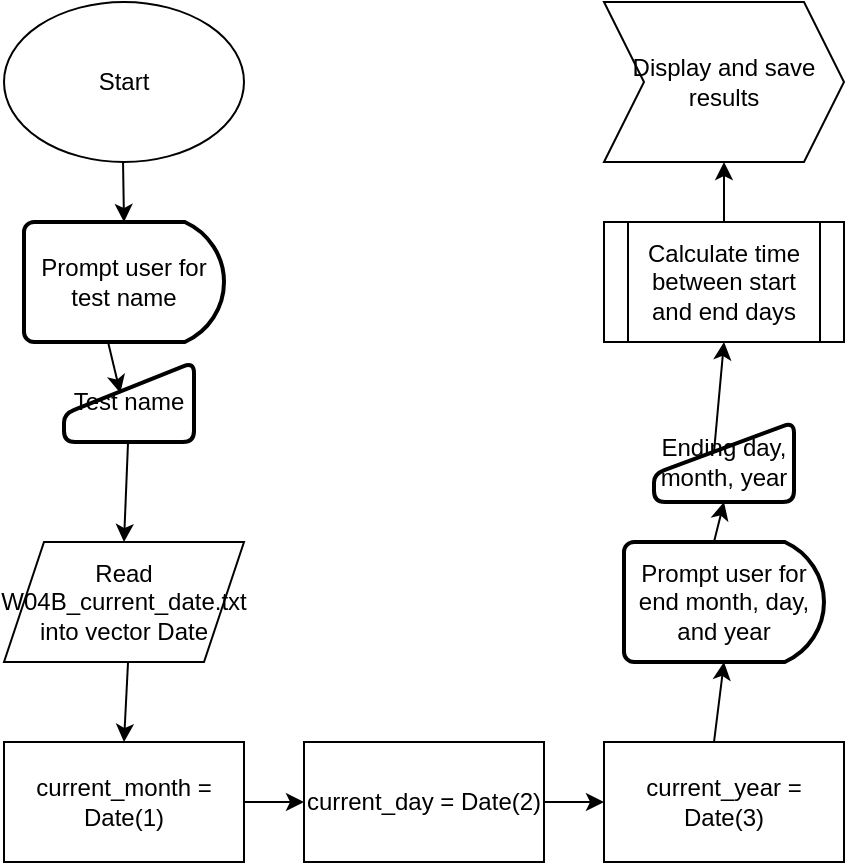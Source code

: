 <mxfile version="24.7.12">
  <diagram name="Page-1" id="3yo-dhn3EtV1WeyHciR1">
    <mxGraphModel dx="1739" dy="603" grid="1" gridSize="10" guides="1" tooltips="1" connect="1" arrows="1" fold="1" page="1" pageScale="1" pageWidth="850" pageHeight="1100" math="0" shadow="0">
      <root>
        <mxCell id="0" />
        <mxCell id="1" parent="0" />
        <mxCell id="eaqs0rHiO7ZTEkpr7RdJ-3" value="Start" style="ellipse;whiteSpace=wrap;html=1;" vertex="1" parent="1">
          <mxGeometry x="-780" y="90" width="120" height="80" as="geometry" />
        </mxCell>
        <mxCell id="eaqs0rHiO7ZTEkpr7RdJ-4" value="Read W04B_current_date.txt into vector Date" style="shape=parallelogram;perimeter=parallelogramPerimeter;whiteSpace=wrap;html=1;fixedSize=1;" vertex="1" parent="1">
          <mxGeometry x="-780" y="360" width="120" height="60" as="geometry" />
        </mxCell>
        <mxCell id="eaqs0rHiO7ZTEkpr7RdJ-5" value="current_month = Date(1)" style="rounded=0;whiteSpace=wrap;html=1;" vertex="1" parent="1">
          <mxGeometry x="-780" y="460" width="120" height="60" as="geometry" />
        </mxCell>
        <mxCell id="eaqs0rHiO7ZTEkpr7RdJ-6" value="current_day = Date(2)" style="rounded=0;whiteSpace=wrap;html=1;" vertex="1" parent="1">
          <mxGeometry x="-630" y="460" width="120" height="60" as="geometry" />
        </mxCell>
        <mxCell id="eaqs0rHiO7ZTEkpr7RdJ-7" value="current_year = Date(3)" style="rounded=0;whiteSpace=wrap;html=1;" vertex="1" parent="1">
          <mxGeometry x="-480" y="460" width="120" height="60" as="geometry" />
        </mxCell>
        <mxCell id="eaqs0rHiO7ZTEkpr7RdJ-10" value="Prompt user for test name" style="strokeWidth=2;html=1;shape=mxgraph.flowchart.delay;whiteSpace=wrap;" vertex="1" parent="1">
          <mxGeometry x="-770" y="200" width="100" height="60" as="geometry" />
        </mxCell>
        <mxCell id="eaqs0rHiO7ZTEkpr7RdJ-11" value="Prompt user for end month, day, and year" style="strokeWidth=2;html=1;shape=mxgraph.flowchart.delay;whiteSpace=wrap;" vertex="1" parent="1">
          <mxGeometry x="-470" y="360" width="100" height="60" as="geometry" />
        </mxCell>
        <mxCell id="eaqs0rHiO7ZTEkpr7RdJ-13" value="Calculate time between start and end days" style="shape=process;whiteSpace=wrap;html=1;backgroundOutline=1;" vertex="1" parent="1">
          <mxGeometry x="-480" y="200" width="120" height="60" as="geometry" />
        </mxCell>
        <mxCell id="eaqs0rHiO7ZTEkpr7RdJ-14" value="Test name" style="html=1;strokeWidth=2;shape=manualInput;whiteSpace=wrap;rounded=1;size=26;arcSize=11;" vertex="1" parent="1">
          <mxGeometry x="-750" y="270" width="65" height="40" as="geometry" />
        </mxCell>
        <mxCell id="eaqs0rHiO7ZTEkpr7RdJ-15" value="Ending day, month, year" style="html=1;strokeWidth=2;shape=manualInput;whiteSpace=wrap;rounded=1;size=26;arcSize=11;" vertex="1" parent="1">
          <mxGeometry x="-455" y="300" width="70" height="40" as="geometry" />
        </mxCell>
        <mxCell id="eaqs0rHiO7ZTEkpr7RdJ-17" value="Display and save results" style="shape=step;perimeter=stepPerimeter;whiteSpace=wrap;html=1;fixedSize=1;" vertex="1" parent="1">
          <mxGeometry x="-480" y="90" width="120" height="80" as="geometry" />
        </mxCell>
        <mxCell id="eaqs0rHiO7ZTEkpr7RdJ-19" value="" style="endArrow=classic;html=1;rounded=0;" edge="1" parent="1">
          <mxGeometry width="50" height="50" relative="1" as="geometry">
            <mxPoint x="-720.48" y="170" as="sourcePoint" />
            <mxPoint x="-720" y="200" as="targetPoint" />
          </mxGeometry>
        </mxCell>
        <mxCell id="eaqs0rHiO7ZTEkpr7RdJ-21" value="" style="endArrow=classic;html=1;rounded=0;entryX=0.5;entryY=0;entryDx=0;entryDy=0;" edge="1" parent="1" target="eaqs0rHiO7ZTEkpr7RdJ-4">
          <mxGeometry width="50" height="50" relative="1" as="geometry">
            <mxPoint x="-717.98" y="310" as="sourcePoint" />
            <mxPoint x="-717.98" y="350" as="targetPoint" />
          </mxGeometry>
        </mxCell>
        <mxCell id="eaqs0rHiO7ZTEkpr7RdJ-22" value="" style="endArrow=classic;html=1;rounded=0;entryX=0.433;entryY=0.389;entryDx=0;entryDy=0;entryPerimeter=0;" edge="1" parent="1" target="eaqs0rHiO7ZTEkpr7RdJ-14">
          <mxGeometry width="50" height="50" relative="1" as="geometry">
            <mxPoint x="-727.98" y="260" as="sourcePoint" />
            <mxPoint x="-730" y="310" as="targetPoint" />
          </mxGeometry>
        </mxCell>
        <mxCell id="eaqs0rHiO7ZTEkpr7RdJ-23" value="" style="endArrow=classic;html=1;rounded=0;entryX=0.5;entryY=0;entryDx=0;entryDy=0;" edge="1" parent="1" target="eaqs0rHiO7ZTEkpr7RdJ-5">
          <mxGeometry width="50" height="50" relative="1" as="geometry">
            <mxPoint x="-717.98" y="420" as="sourcePoint" />
            <mxPoint x="-717.98" y="480" as="targetPoint" />
          </mxGeometry>
        </mxCell>
        <mxCell id="eaqs0rHiO7ZTEkpr7RdJ-24" value="" style="endArrow=classic;html=1;rounded=0;entryX=0;entryY=0.5;entryDx=0;entryDy=0;" edge="1" parent="1" target="eaqs0rHiO7ZTEkpr7RdJ-6">
          <mxGeometry width="50" height="50" relative="1" as="geometry">
            <mxPoint x="-660" y="490" as="sourcePoint" />
            <mxPoint x="-610" y="440" as="targetPoint" />
          </mxGeometry>
        </mxCell>
        <mxCell id="eaqs0rHiO7ZTEkpr7RdJ-25" value="" style="endArrow=classic;html=1;rounded=0;entryX=0;entryY=0.5;entryDx=0;entryDy=0;" edge="1" parent="1" target="eaqs0rHiO7ZTEkpr7RdJ-7">
          <mxGeometry width="50" height="50" relative="1" as="geometry">
            <mxPoint x="-510" y="490" as="sourcePoint" />
            <mxPoint x="-460" y="440" as="targetPoint" />
          </mxGeometry>
        </mxCell>
        <mxCell id="eaqs0rHiO7ZTEkpr7RdJ-26" value="" style="endArrow=classic;html=1;rounded=0;entryX=0.5;entryY=1;entryDx=0;entryDy=0;entryPerimeter=0;" edge="1" parent="1" target="eaqs0rHiO7ZTEkpr7RdJ-11">
          <mxGeometry width="50" height="50" relative="1" as="geometry">
            <mxPoint x="-425" y="460" as="sourcePoint" />
            <mxPoint x="-375" y="410" as="targetPoint" />
          </mxGeometry>
        </mxCell>
        <mxCell id="eaqs0rHiO7ZTEkpr7RdJ-27" value="" style="endArrow=classic;html=1;rounded=0;entryX=0.5;entryY=1;entryDx=0;entryDy=0;" edge="1" parent="1" target="eaqs0rHiO7ZTEkpr7RdJ-15">
          <mxGeometry width="50" height="50" relative="1" as="geometry">
            <mxPoint x="-425" y="360" as="sourcePoint" />
            <mxPoint x="-375" y="310" as="targetPoint" />
          </mxGeometry>
        </mxCell>
        <mxCell id="eaqs0rHiO7ZTEkpr7RdJ-28" value="" style="endArrow=classic;html=1;rounded=0;entryX=0.5;entryY=1;entryDx=0;entryDy=0;" edge="1" parent="1" target="eaqs0rHiO7ZTEkpr7RdJ-13">
          <mxGeometry width="50" height="50" relative="1" as="geometry">
            <mxPoint x="-425" y="315" as="sourcePoint" />
            <mxPoint x="-375" y="265" as="targetPoint" />
          </mxGeometry>
        </mxCell>
        <mxCell id="eaqs0rHiO7ZTEkpr7RdJ-29" value="" style="endArrow=classic;html=1;rounded=0;entryX=0.5;entryY=1;entryDx=0;entryDy=0;exitX=0.5;exitY=0;exitDx=0;exitDy=0;" edge="1" parent="1" source="eaqs0rHiO7ZTEkpr7RdJ-13" target="eaqs0rHiO7ZTEkpr7RdJ-17">
          <mxGeometry width="50" height="50" relative="1" as="geometry">
            <mxPoint x="-425" y="200" as="sourcePoint" />
            <mxPoint x="-375" y="150" as="targetPoint" />
          </mxGeometry>
        </mxCell>
      </root>
    </mxGraphModel>
  </diagram>
</mxfile>

